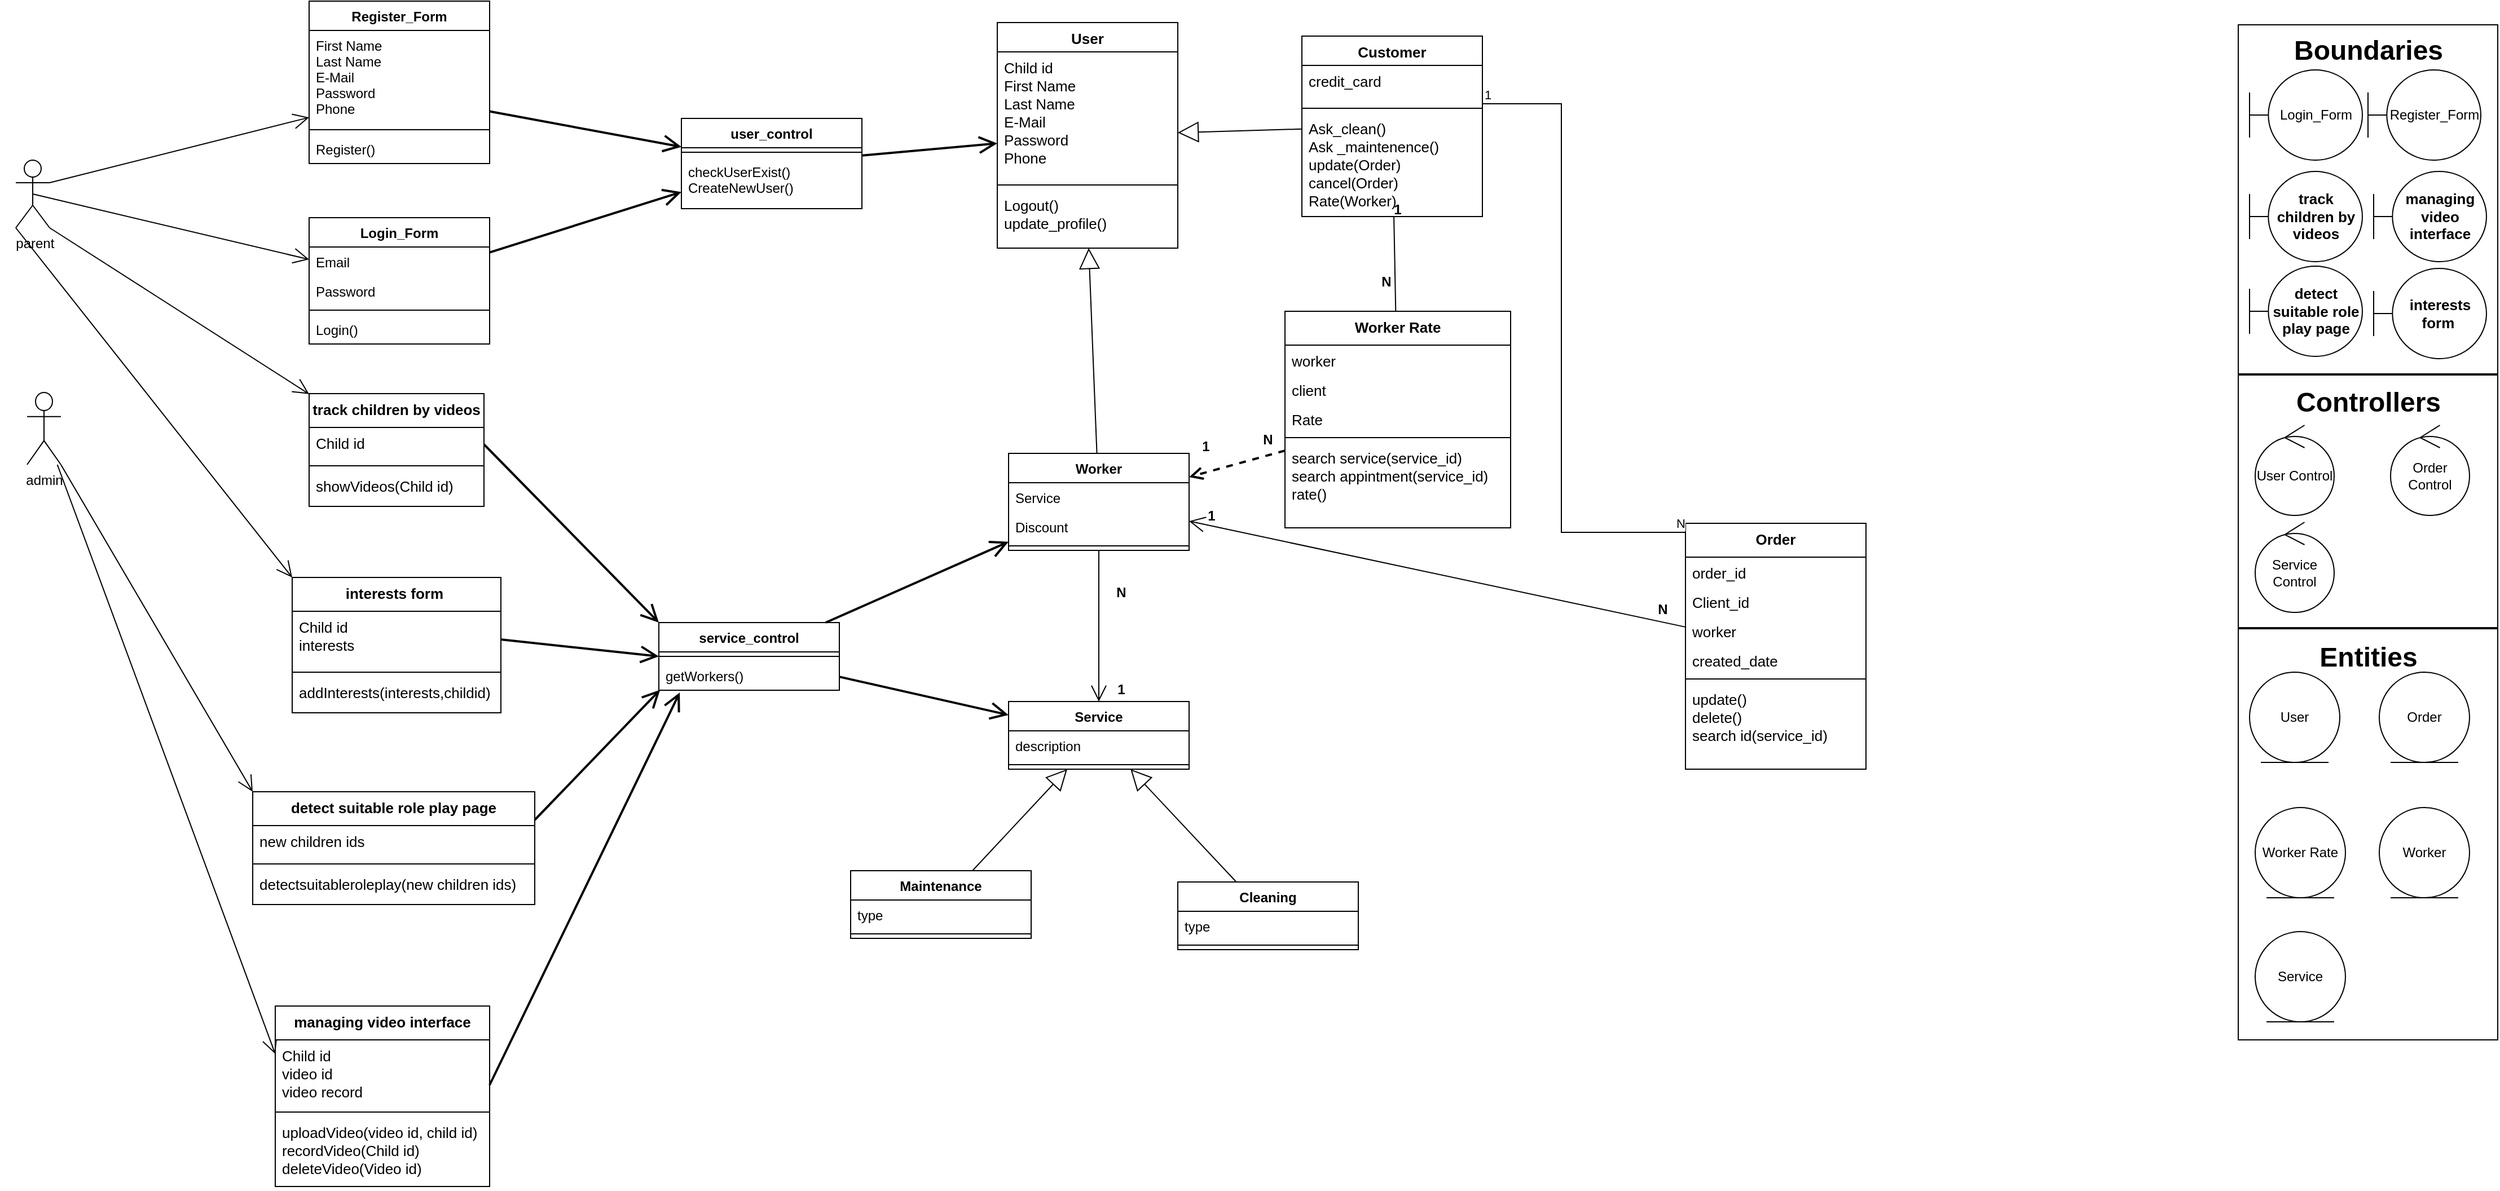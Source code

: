 <mxfile version="20.6.0" type="github">
  <diagram id="Ij6W_CammkOJA9h7gSLc" name="Page-1">
    <mxGraphModel dx="1801" dy="907" grid="1" gridSize="10" guides="1" tooltips="1" connect="1" arrows="1" fold="1" page="1" pageScale="1" pageWidth="850" pageHeight="1100" math="0" shadow="0">
      <root>
        <mxCell id="0" />
        <mxCell id="1" parent="0" />
        <mxCell id="gtLGa3Cn-iwn5YdXxjHF-2" value="User" style="swimlane;fontStyle=1;align=center;verticalAlign=top;childLayout=stackLayout;horizontal=1;startSize=26;horizontalStack=0;resizeParent=1;resizeParentMax=0;resizeLast=0;collapsible=1;marginBottom=0;fontSize=13;" vertex="1" parent="1">
          <mxGeometry x="40" y="38" width="160" height="200" as="geometry">
            <mxRectangle x="90" y="60" width="60" height="26" as="alternateBounds" />
          </mxGeometry>
        </mxCell>
        <mxCell id="gtLGa3Cn-iwn5YdXxjHF-3" value="Child id&#xa;First Name&#xa;Last Name&#xa;E-Mail&#xa;Password&#xa;Phone" style="text;strokeColor=none;fillColor=none;align=left;verticalAlign=top;spacingLeft=4;spacingRight=4;overflow=hidden;rotatable=0;points=[[0,0.5],[1,0.5]];portConstraint=eastwest;fontSize=13;" vertex="1" parent="gtLGa3Cn-iwn5YdXxjHF-2">
          <mxGeometry y="26" width="160" height="114" as="geometry" />
        </mxCell>
        <mxCell id="gtLGa3Cn-iwn5YdXxjHF-4" value="" style="line;strokeWidth=1;fillColor=none;align=left;verticalAlign=middle;spacingTop=-1;spacingLeft=3;spacingRight=3;rotatable=0;labelPosition=right;points=[];portConstraint=eastwest;fontSize=13;" vertex="1" parent="gtLGa3Cn-iwn5YdXxjHF-2">
          <mxGeometry y="140" width="160" height="8" as="geometry" />
        </mxCell>
        <mxCell id="gtLGa3Cn-iwn5YdXxjHF-5" value="Logout()&#xa;update_profile()" style="text;strokeColor=none;fillColor=none;align=left;verticalAlign=top;spacingLeft=4;spacingRight=4;overflow=hidden;rotatable=0;points=[[0,0.5],[1,0.5]];portConstraint=eastwest;fontSize=13;" vertex="1" parent="gtLGa3Cn-iwn5YdXxjHF-2">
          <mxGeometry y="148" width="160" height="52" as="geometry" />
        </mxCell>
        <mxCell id="gtLGa3Cn-iwn5YdXxjHF-6" value="Customer" style="swimlane;fontStyle=1;align=center;verticalAlign=top;childLayout=stackLayout;horizontal=1;startSize=26;horizontalStack=0;resizeParent=1;resizeParentMax=0;resizeLast=0;collapsible=1;marginBottom=0;fontSize=13;" vertex="1" parent="1">
          <mxGeometry x="310" y="50" width="160" height="160" as="geometry">
            <mxRectangle x="330" y="30" width="70" height="26" as="alternateBounds" />
          </mxGeometry>
        </mxCell>
        <mxCell id="gtLGa3Cn-iwn5YdXxjHF-7" value="credit_card" style="text;strokeColor=none;fillColor=none;align=left;verticalAlign=top;spacingLeft=4;spacingRight=4;overflow=hidden;rotatable=0;points=[[0,0.5],[1,0.5]];portConstraint=eastwest;fontSize=13;" vertex="1" parent="gtLGa3Cn-iwn5YdXxjHF-6">
          <mxGeometry y="26" width="160" height="34" as="geometry" />
        </mxCell>
        <mxCell id="gtLGa3Cn-iwn5YdXxjHF-8" value="" style="line;strokeWidth=1;fillColor=none;align=left;verticalAlign=middle;spacingTop=-1;spacingLeft=3;spacingRight=3;rotatable=0;labelPosition=right;points=[];portConstraint=eastwest;fontSize=13;" vertex="1" parent="gtLGa3Cn-iwn5YdXxjHF-6">
          <mxGeometry y="60" width="160" height="8" as="geometry" />
        </mxCell>
        <mxCell id="gtLGa3Cn-iwn5YdXxjHF-9" value="Ask_clean()&#xa;Ask _maintenence()&#xa;update(Order)&#xa;cancel(Order)&#xa;Rate(Worker)" style="text;strokeColor=none;fillColor=none;align=left;verticalAlign=top;spacingLeft=4;spacingRight=4;overflow=hidden;rotatable=0;points=[[0,0.5],[1,0.5]];portConstraint=eastwest;fontSize=13;" vertex="1" parent="gtLGa3Cn-iwn5YdXxjHF-6">
          <mxGeometry y="68" width="160" height="92" as="geometry" />
        </mxCell>
        <mxCell id="gtLGa3Cn-iwn5YdXxjHF-10" value="" style="endArrow=block;endSize=16;endFill=0;html=1;rounded=0;fontSize=13;strokeWidth=1;" edge="1" parent="1" source="gtLGa3Cn-iwn5YdXxjHF-6" target="gtLGa3Cn-iwn5YdXxjHF-2">
          <mxGeometry width="160" relative="1" as="geometry">
            <mxPoint x="260" y="180" as="sourcePoint" />
            <mxPoint x="300" y="130" as="targetPoint" />
          </mxGeometry>
        </mxCell>
        <mxCell id="gtLGa3Cn-iwn5YdXxjHF-11" value="" style="endArrow=block;endSize=16;endFill=0;html=1;rounded=0;fontSize=13;strokeWidth=1;" edge="1" parent="1" source="gtLGa3Cn-iwn5YdXxjHF-44" target="gtLGa3Cn-iwn5YdXxjHF-5">
          <mxGeometry width="160" relative="1" as="geometry">
            <mxPoint x="130" y="410" as="sourcePoint" />
            <mxPoint x="510" y="310" as="targetPoint" />
          </mxGeometry>
        </mxCell>
        <mxCell id="gtLGa3Cn-iwn5YdXxjHF-12" value="Worker Rate" style="swimlane;fontStyle=1;align=center;verticalAlign=top;childLayout=stackLayout;horizontal=1;startSize=30;horizontalStack=0;resizeParent=1;resizeParentMax=0;resizeLast=0;collapsible=1;marginBottom=0;fontSize=13;" vertex="1" parent="1">
          <mxGeometry x="295" y="294" width="200" height="192" as="geometry">
            <mxRectangle x="295" y="294" width="110" height="30" as="alternateBounds" />
          </mxGeometry>
        </mxCell>
        <mxCell id="gtLGa3Cn-iwn5YdXxjHF-13" value="worker" style="text;strokeColor=none;fillColor=none;align=left;verticalAlign=top;spacingLeft=4;spacingRight=4;overflow=hidden;rotatable=0;points=[[0,0.5],[1,0.5]];portConstraint=eastwest;fontSize=13;" vertex="1" parent="gtLGa3Cn-iwn5YdXxjHF-12">
          <mxGeometry y="30" width="200" height="26" as="geometry" />
        </mxCell>
        <mxCell id="gtLGa3Cn-iwn5YdXxjHF-14" value="client" style="text;strokeColor=none;fillColor=none;align=left;verticalAlign=top;spacingLeft=4;spacingRight=4;overflow=hidden;rotatable=0;points=[[0,0.5],[1,0.5]];portConstraint=eastwest;fontSize=13;" vertex="1" parent="gtLGa3Cn-iwn5YdXxjHF-12">
          <mxGeometry y="56" width="200" height="26" as="geometry" />
        </mxCell>
        <mxCell id="gtLGa3Cn-iwn5YdXxjHF-15" value="Rate" style="text;strokeColor=none;fillColor=none;align=left;verticalAlign=top;spacingLeft=4;spacingRight=4;overflow=hidden;rotatable=0;points=[[0,0.5],[1,0.5]];portConstraint=eastwest;fontSize=13;" vertex="1" parent="gtLGa3Cn-iwn5YdXxjHF-12">
          <mxGeometry y="82" width="200" height="26" as="geometry" />
        </mxCell>
        <mxCell id="gtLGa3Cn-iwn5YdXxjHF-16" value="" style="line;strokeWidth=1;fillColor=none;align=left;verticalAlign=middle;spacingTop=-1;spacingLeft=3;spacingRight=3;rotatable=0;labelPosition=right;points=[];portConstraint=eastwest;fontSize=13;" vertex="1" parent="gtLGa3Cn-iwn5YdXxjHF-12">
          <mxGeometry y="108" width="200" height="8" as="geometry" />
        </mxCell>
        <mxCell id="gtLGa3Cn-iwn5YdXxjHF-17" value="search service(service_id)&#xa;search appintment(service_id)&#xa;rate()" style="text;strokeColor=none;fillColor=none;align=left;verticalAlign=top;spacingLeft=4;spacingRight=4;overflow=hidden;rotatable=0;points=[[0,0.5],[1,0.5]];portConstraint=eastwest;fontSize=13;" vertex="1" parent="gtLGa3Cn-iwn5YdXxjHF-12">
          <mxGeometry y="116" width="200" height="76" as="geometry" />
        </mxCell>
        <mxCell id="gtLGa3Cn-iwn5YdXxjHF-18" value="track children by videos" style="swimlane;fontStyle=1;align=center;verticalAlign=top;childLayout=stackLayout;horizontal=1;startSize=30;horizontalStack=0;resizeParent=1;resizeParentMax=0;resizeLast=0;collapsible=1;marginBottom=0;fontSize=13;" vertex="1" parent="1">
          <mxGeometry x="-570" y="367" width="155" height="100" as="geometry">
            <mxRectangle x="1040" y="264" width="160" height="30" as="alternateBounds" />
          </mxGeometry>
        </mxCell>
        <mxCell id="gtLGa3Cn-iwn5YdXxjHF-19" value="Child id " style="text;strokeColor=none;fillColor=none;align=left;verticalAlign=top;spacingLeft=4;spacingRight=4;overflow=hidden;rotatable=0;points=[[0,0.5],[1,0.5]];portConstraint=eastwest;fontSize=13;" vertex="1" parent="gtLGa3Cn-iwn5YdXxjHF-18">
          <mxGeometry y="30" width="155" height="30" as="geometry" />
        </mxCell>
        <mxCell id="gtLGa3Cn-iwn5YdXxjHF-20" value="" style="line;strokeWidth=1;fillColor=none;align=left;verticalAlign=middle;spacingTop=-1;spacingLeft=3;spacingRight=3;rotatable=0;labelPosition=right;points=[];portConstraint=eastwest;fontSize=13;" vertex="1" parent="gtLGa3Cn-iwn5YdXxjHF-18">
          <mxGeometry y="60" width="155" height="8" as="geometry" />
        </mxCell>
        <mxCell id="gtLGa3Cn-iwn5YdXxjHF-21" value="showVideos(Child id)&#xa;&#xa;" style="text;strokeColor=none;fillColor=none;align=left;verticalAlign=top;spacingLeft=4;spacingRight=4;overflow=hidden;rotatable=0;points=[[0,0.5],[1,0.5]];portConstraint=eastwest;fontSize=13;" vertex="1" parent="gtLGa3Cn-iwn5YdXxjHF-18">
          <mxGeometry y="68" width="155" height="32" as="geometry" />
        </mxCell>
        <mxCell id="gtLGa3Cn-iwn5YdXxjHF-24" value="" style="endArrow=none;html=1;rounded=0;fontSize=13;endSize=6;strokeWidth=1;" edge="1" parent="1" source="gtLGa3Cn-iwn5YdXxjHF-6" target="gtLGa3Cn-iwn5YdXxjHF-12">
          <mxGeometry width="50" height="50" relative="1" as="geometry">
            <mxPoint x="510" y="194" as="sourcePoint" />
            <mxPoint x="610" y="176" as="targetPoint" />
          </mxGeometry>
        </mxCell>
        <mxCell id="gtLGa3Cn-iwn5YdXxjHF-25" value="Order" style="swimlane;fontStyle=1;align=center;verticalAlign=top;childLayout=stackLayout;horizontal=1;startSize=30;horizontalStack=0;resizeParent=1;resizeParentMax=0;resizeLast=0;collapsible=1;marginBottom=0;fontSize=13;" vertex="1" parent="1">
          <mxGeometry x="650" y="482" width="160" height="218" as="geometry">
            <mxRectangle x="650" y="482" width="70" height="30" as="alternateBounds" />
          </mxGeometry>
        </mxCell>
        <mxCell id="gtLGa3Cn-iwn5YdXxjHF-26" value="order_id" style="text;strokeColor=none;fillColor=none;align=left;verticalAlign=top;spacingLeft=4;spacingRight=4;overflow=hidden;rotatable=0;points=[[0,0.5],[1,0.5]];portConstraint=eastwest;fontSize=13;" vertex="1" parent="gtLGa3Cn-iwn5YdXxjHF-25">
          <mxGeometry y="30" width="160" height="26" as="geometry" />
        </mxCell>
        <mxCell id="gtLGa3Cn-iwn5YdXxjHF-27" value="Client_id" style="text;strokeColor=none;fillColor=none;align=left;verticalAlign=top;spacingLeft=4;spacingRight=4;overflow=hidden;rotatable=0;points=[[0,0.5],[1,0.5]];portConstraint=eastwest;fontSize=13;" vertex="1" parent="gtLGa3Cn-iwn5YdXxjHF-25">
          <mxGeometry y="56" width="160" height="26" as="geometry" />
        </mxCell>
        <mxCell id="gtLGa3Cn-iwn5YdXxjHF-28" value="worker" style="text;strokeColor=none;fillColor=none;align=left;verticalAlign=top;spacingLeft=4;spacingRight=4;overflow=hidden;rotatable=0;points=[[0,0.5],[1,0.5]];portConstraint=eastwest;fontSize=13;" vertex="1" parent="gtLGa3Cn-iwn5YdXxjHF-25">
          <mxGeometry y="82" width="160" height="26" as="geometry" />
        </mxCell>
        <mxCell id="gtLGa3Cn-iwn5YdXxjHF-29" value="created_date" style="text;strokeColor=none;fillColor=none;align=left;verticalAlign=top;spacingLeft=4;spacingRight=4;overflow=hidden;rotatable=0;points=[[0,0.5],[1,0.5]];portConstraint=eastwest;fontSize=13;" vertex="1" parent="gtLGa3Cn-iwn5YdXxjHF-25">
          <mxGeometry y="108" width="160" height="26" as="geometry" />
        </mxCell>
        <mxCell id="gtLGa3Cn-iwn5YdXxjHF-30" value="" style="line;strokeWidth=1;fillColor=none;align=left;verticalAlign=middle;spacingTop=-1;spacingLeft=3;spacingRight=3;rotatable=0;labelPosition=right;points=[];portConstraint=eastwest;fontSize=13;" vertex="1" parent="gtLGa3Cn-iwn5YdXxjHF-25">
          <mxGeometry y="134" width="160" height="8" as="geometry" />
        </mxCell>
        <mxCell id="gtLGa3Cn-iwn5YdXxjHF-31" value="update()&#xa;delete()&#xa;search id(service_id)&#xa;" style="text;strokeColor=none;fillColor=none;align=left;verticalAlign=top;spacingLeft=4;spacingRight=4;overflow=hidden;rotatable=0;points=[[0,0.5],[1,0.5]];portConstraint=eastwest;fontSize=13;" vertex="1" parent="gtLGa3Cn-iwn5YdXxjHF-25">
          <mxGeometry y="142" width="160" height="76" as="geometry" />
        </mxCell>
        <mxCell id="gtLGa3Cn-iwn5YdXxjHF-32" value="" style="endArrow=open;endFill=1;endSize=12;html=1;rounded=0;" edge="1" parent="1" source="gtLGa3Cn-iwn5YdXxjHF-25" target="gtLGa3Cn-iwn5YdXxjHF-44">
          <mxGeometry width="160" relative="1" as="geometry">
            <mxPoint x="370" y="480" as="sourcePoint" />
            <mxPoint x="260" y="400" as="targetPoint" />
          </mxGeometry>
        </mxCell>
        <mxCell id="gtLGa3Cn-iwn5YdXxjHF-33" value="Service" style="swimlane;fontStyle=1;align=center;verticalAlign=top;childLayout=stackLayout;horizontal=1;startSize=26;horizontalStack=0;resizeParent=1;resizeParentMax=0;resizeLast=0;collapsible=1;marginBottom=0;" vertex="1" parent="1">
          <mxGeometry x="50" y="640" width="160" height="60" as="geometry">
            <mxRectangle x="50" y="640" width="80" height="26" as="alternateBounds" />
          </mxGeometry>
        </mxCell>
        <mxCell id="gtLGa3Cn-iwn5YdXxjHF-34" value="description" style="text;strokeColor=none;fillColor=none;align=left;verticalAlign=top;spacingLeft=4;spacingRight=4;overflow=hidden;rotatable=0;points=[[0,0.5],[1,0.5]];portConstraint=eastwest;" vertex="1" parent="gtLGa3Cn-iwn5YdXxjHF-33">
          <mxGeometry y="26" width="160" height="26" as="geometry" />
        </mxCell>
        <mxCell id="gtLGa3Cn-iwn5YdXxjHF-35" value="" style="line;strokeWidth=1;fillColor=none;align=left;verticalAlign=middle;spacingTop=-1;spacingLeft=3;spacingRight=3;rotatable=0;labelPosition=right;points=[];portConstraint=eastwest;" vertex="1" parent="gtLGa3Cn-iwn5YdXxjHF-33">
          <mxGeometry y="52" width="160" height="8" as="geometry" />
        </mxCell>
        <mxCell id="gtLGa3Cn-iwn5YdXxjHF-36" value="Maintenance" style="swimlane;fontStyle=1;align=center;verticalAlign=top;childLayout=stackLayout;horizontal=1;startSize=26;horizontalStack=0;resizeParent=1;resizeParentMax=0;resizeLast=0;collapsible=1;marginBottom=0;" vertex="1" parent="1">
          <mxGeometry x="-90" y="790" width="160" height="60" as="geometry" />
        </mxCell>
        <mxCell id="gtLGa3Cn-iwn5YdXxjHF-37" value="type" style="text;strokeColor=none;fillColor=none;align=left;verticalAlign=top;spacingLeft=4;spacingRight=4;overflow=hidden;rotatable=0;points=[[0,0.5],[1,0.5]];portConstraint=eastwest;" vertex="1" parent="gtLGa3Cn-iwn5YdXxjHF-36">
          <mxGeometry y="26" width="160" height="26" as="geometry" />
        </mxCell>
        <mxCell id="gtLGa3Cn-iwn5YdXxjHF-38" value="" style="line;strokeWidth=1;fillColor=none;align=left;verticalAlign=middle;spacingTop=-1;spacingLeft=3;spacingRight=3;rotatable=0;labelPosition=right;points=[];portConstraint=eastwest;" vertex="1" parent="gtLGa3Cn-iwn5YdXxjHF-36">
          <mxGeometry y="52" width="160" height="8" as="geometry" />
        </mxCell>
        <mxCell id="gtLGa3Cn-iwn5YdXxjHF-39" value="Cleaning" style="swimlane;fontStyle=1;align=center;verticalAlign=top;childLayout=stackLayout;horizontal=1;startSize=26;horizontalStack=0;resizeParent=1;resizeParentMax=0;resizeLast=0;collapsible=1;marginBottom=0;" vertex="1" parent="1">
          <mxGeometry x="200" y="800" width="160" height="60" as="geometry" />
        </mxCell>
        <mxCell id="gtLGa3Cn-iwn5YdXxjHF-40" value="type" style="text;strokeColor=none;fillColor=none;align=left;verticalAlign=top;spacingLeft=4;spacingRight=4;overflow=hidden;rotatable=0;points=[[0,0.5],[1,0.5]];portConstraint=eastwest;" vertex="1" parent="gtLGa3Cn-iwn5YdXxjHF-39">
          <mxGeometry y="26" width="160" height="26" as="geometry" />
        </mxCell>
        <mxCell id="gtLGa3Cn-iwn5YdXxjHF-41" value="" style="line;strokeWidth=1;fillColor=none;align=left;verticalAlign=middle;spacingTop=-1;spacingLeft=3;spacingRight=3;rotatable=0;labelPosition=right;points=[];portConstraint=eastwest;" vertex="1" parent="gtLGa3Cn-iwn5YdXxjHF-39">
          <mxGeometry y="52" width="160" height="8" as="geometry" />
        </mxCell>
        <mxCell id="gtLGa3Cn-iwn5YdXxjHF-42" value="" style="endArrow=block;endSize=16;endFill=0;html=1;rounded=0;fontSize=13;strokeWidth=1;" edge="1" parent="1" source="gtLGa3Cn-iwn5YdXxjHF-36" target="gtLGa3Cn-iwn5YdXxjHF-33">
          <mxGeometry width="160" relative="1" as="geometry">
            <mxPoint x="318.48" y="748.964" as="sourcePoint" />
            <mxPoint x="261.96" y="712.99" as="targetPoint" />
          </mxGeometry>
        </mxCell>
        <mxCell id="gtLGa3Cn-iwn5YdXxjHF-43" value="" style="endArrow=block;endSize=16;endFill=0;html=1;rounded=0;fontSize=13;strokeWidth=1;" edge="1" parent="1" source="gtLGa3Cn-iwn5YdXxjHF-39" target="gtLGa3Cn-iwn5YdXxjHF-33">
          <mxGeometry width="160" relative="1" as="geometry">
            <mxPoint x="195.08" y="782.968" as="sourcePoint" />
            <mxPoint x="265.96" y="712.002" as="targetPoint" />
          </mxGeometry>
        </mxCell>
        <mxCell id="gtLGa3Cn-iwn5YdXxjHF-44" value="Worker" style="swimlane;fontStyle=1;align=center;verticalAlign=top;childLayout=stackLayout;horizontal=1;startSize=26;horizontalStack=0;resizeParent=1;resizeParentMax=0;resizeLast=0;collapsible=1;marginBottom=0;" vertex="1" parent="1">
          <mxGeometry x="50" y="420" width="160" height="86" as="geometry">
            <mxRectangle x="50" y="420" width="70" height="26" as="alternateBounds" />
          </mxGeometry>
        </mxCell>
        <mxCell id="gtLGa3Cn-iwn5YdXxjHF-45" value="Service" style="text;strokeColor=none;fillColor=none;align=left;verticalAlign=top;spacingLeft=4;spacingRight=4;overflow=hidden;rotatable=0;points=[[0,0.5],[1,0.5]];portConstraint=eastwest;" vertex="1" parent="gtLGa3Cn-iwn5YdXxjHF-44">
          <mxGeometry y="26" width="160" height="26" as="geometry" />
        </mxCell>
        <mxCell id="gtLGa3Cn-iwn5YdXxjHF-46" value="Discount" style="text;strokeColor=none;fillColor=none;align=left;verticalAlign=top;spacingLeft=4;spacingRight=4;overflow=hidden;rotatable=0;points=[[0,0.5],[1,0.5]];portConstraint=eastwest;" vertex="1" parent="gtLGa3Cn-iwn5YdXxjHF-44">
          <mxGeometry y="52" width="160" height="26" as="geometry" />
        </mxCell>
        <mxCell id="gtLGa3Cn-iwn5YdXxjHF-47" value="" style="line;strokeWidth=1;fillColor=none;align=left;verticalAlign=middle;spacingTop=-1;spacingLeft=3;spacingRight=3;rotatable=0;labelPosition=right;points=[];portConstraint=eastwest;" vertex="1" parent="gtLGa3Cn-iwn5YdXxjHF-44">
          <mxGeometry y="78" width="160" height="8" as="geometry" />
        </mxCell>
        <mxCell id="gtLGa3Cn-iwn5YdXxjHF-48" value="" style="endArrow=open;endFill=1;endSize=12;html=1;rounded=0;" edge="1" parent="1" source="gtLGa3Cn-iwn5YdXxjHF-44" target="gtLGa3Cn-iwn5YdXxjHF-33">
          <mxGeometry width="160" relative="1" as="geometry">
            <mxPoint x="60" y="560" as="sourcePoint" />
            <mxPoint x="220" y="560" as="targetPoint" />
          </mxGeometry>
        </mxCell>
        <mxCell id="gtLGa3Cn-iwn5YdXxjHF-49" value="Login_Form" style="swimlane;fontStyle=1;align=center;verticalAlign=top;childLayout=stackLayout;horizontal=1;startSize=26;horizontalStack=0;resizeParent=1;resizeParentMax=0;resizeLast=0;collapsible=1;marginBottom=0;" vertex="1" parent="1">
          <mxGeometry x="-570" y="211" width="160" height="112" as="geometry">
            <mxRectangle x="-520" y="40" width="100" height="26" as="alternateBounds" />
          </mxGeometry>
        </mxCell>
        <mxCell id="gtLGa3Cn-iwn5YdXxjHF-50" value="Email" style="text;strokeColor=none;fillColor=none;align=left;verticalAlign=top;spacingLeft=4;spacingRight=4;overflow=hidden;rotatable=0;points=[[0,0.5],[1,0.5]];portConstraint=eastwest;" vertex="1" parent="gtLGa3Cn-iwn5YdXxjHF-49">
          <mxGeometry y="26" width="160" height="26" as="geometry" />
        </mxCell>
        <mxCell id="gtLGa3Cn-iwn5YdXxjHF-51" value="Password" style="text;strokeColor=none;fillColor=none;align=left;verticalAlign=top;spacingLeft=4;spacingRight=4;overflow=hidden;rotatable=0;points=[[0,0.5],[1,0.5]];portConstraint=eastwest;" vertex="1" parent="gtLGa3Cn-iwn5YdXxjHF-49">
          <mxGeometry y="52" width="160" height="26" as="geometry" />
        </mxCell>
        <mxCell id="gtLGa3Cn-iwn5YdXxjHF-52" value="" style="line;strokeWidth=1;fillColor=none;align=left;verticalAlign=middle;spacingTop=-1;spacingLeft=3;spacingRight=3;rotatable=0;labelPosition=right;points=[];portConstraint=eastwest;" vertex="1" parent="gtLGa3Cn-iwn5YdXxjHF-49">
          <mxGeometry y="78" width="160" height="8" as="geometry" />
        </mxCell>
        <mxCell id="gtLGa3Cn-iwn5YdXxjHF-53" value="Login()" style="text;strokeColor=none;fillColor=none;align=left;verticalAlign=top;spacingLeft=4;spacingRight=4;overflow=hidden;rotatable=0;points=[[0,0.5],[1,0.5]];portConstraint=eastwest;" vertex="1" parent="gtLGa3Cn-iwn5YdXxjHF-49">
          <mxGeometry y="86" width="160" height="26" as="geometry" />
        </mxCell>
        <mxCell id="gtLGa3Cn-iwn5YdXxjHF-54" value="" style="rounded=0;whiteSpace=wrap;html=1;" vertex="1" parent="1">
          <mxGeometry x="1140" y="40" width="230" height="900" as="geometry" />
        </mxCell>
        <mxCell id="gtLGa3Cn-iwn5YdXxjHF-55" value="User" style="ellipse;shape=umlEntity;whiteSpace=wrap;html=1;" vertex="1" parent="1">
          <mxGeometry x="1150" y="614" width="80" height="80" as="geometry" />
        </mxCell>
        <mxCell id="gtLGa3Cn-iwn5YdXxjHF-56" value="Login_Form" style="shape=umlBoundary;whiteSpace=wrap;html=1;" vertex="1" parent="1">
          <mxGeometry x="1150" y="80" width="100" height="80" as="geometry" />
        </mxCell>
        <mxCell id="gtLGa3Cn-iwn5YdXxjHF-57" value="1" style="text;align=center;fontStyle=1;verticalAlign=middle;spacingLeft=3;spacingRight=3;strokeColor=none;rotatable=0;points=[[0,0.5],[1,0.5]];portConstraint=eastwest;" vertex="1" parent="1">
          <mxGeometry x="210" y="400" width="30" height="26" as="geometry" />
        </mxCell>
        <mxCell id="gtLGa3Cn-iwn5YdXxjHF-58" value="N" style="text;align=center;fontStyle=1;verticalAlign=middle;spacingLeft=3;spacingRight=3;strokeColor=none;rotatable=0;points=[[0,0.5],[1,0.5]];portConstraint=eastwest;" vertex="1" parent="1">
          <mxGeometry x="265" y="394" width="30" height="26" as="geometry" />
        </mxCell>
        <mxCell id="gtLGa3Cn-iwn5YdXxjHF-59" value="" style="endArrow=open;startArrow=none;endFill=0;startFill=0;endSize=8;html=1;verticalAlign=bottom;dashed=1;labelBackgroundColor=none;strokeWidth=2;" edge="1" parent="1" source="gtLGa3Cn-iwn5YdXxjHF-12" target="gtLGa3Cn-iwn5YdXxjHF-44">
          <mxGeometry width="160" relative="1" as="geometry">
            <mxPoint x="500" y="410" as="sourcePoint" />
            <mxPoint x="660" y="410" as="targetPoint" />
          </mxGeometry>
        </mxCell>
        <mxCell id="gtLGa3Cn-iwn5YdXxjHF-60" value="1" style="text;align=center;fontStyle=1;verticalAlign=middle;spacingLeft=3;spacingRight=3;strokeColor=none;rotatable=0;points=[[0,0.5],[1,0.5]];portConstraint=eastwest;" vertex="1" parent="1">
          <mxGeometry x="380" y="190" width="30" height="26" as="geometry" />
        </mxCell>
        <mxCell id="gtLGa3Cn-iwn5YdXxjHF-61" value="N" style="text;align=center;fontStyle=1;verticalAlign=middle;spacingLeft=3;spacingRight=3;strokeColor=none;rotatable=0;points=[[0,0.5],[1,0.5]];portConstraint=eastwest;" vertex="1" parent="1">
          <mxGeometry x="370" y="254" width="30" height="26" as="geometry" />
        </mxCell>
        <mxCell id="gtLGa3Cn-iwn5YdXxjHF-65" value="" style="endArrow=open;endFill=1;endSize=12;html=1;strokeWidth=2;startArrow=none;" edge="1" parent="1" source="gtLGa3Cn-iwn5YdXxjHF-49" target="gtLGa3Cn-iwn5YdXxjHF-67">
          <mxGeometry width="160" relative="1" as="geometry">
            <mxPoint x="210" y="420" as="sourcePoint" />
            <mxPoint x="-190" y="100" as="targetPoint" />
          </mxGeometry>
        </mxCell>
        <mxCell id="gtLGa3Cn-iwn5YdXxjHF-66" value="" style="endArrow=open;endFill=1;endSize=12;html=1;strokeWidth=2;" edge="1" parent="1" target="gtLGa3Cn-iwn5YdXxjHF-67">
          <mxGeometry width="160" relative="1" as="geometry">
            <mxPoint x="-410" y="116.788" as="sourcePoint" />
            <mxPoint x="100" y="224.443" as="targetPoint" />
          </mxGeometry>
        </mxCell>
        <mxCell id="gtLGa3Cn-iwn5YdXxjHF-67" value="user_control" style="swimlane;fontStyle=1;align=center;verticalAlign=top;childLayout=stackLayout;horizontal=1;startSize=26;horizontalStack=0;resizeParent=1;resizeParentMax=0;resizeLast=0;collapsible=1;marginBottom=0;" vertex="1" parent="1">
          <mxGeometry x="-240" y="123" width="160" height="80" as="geometry" />
        </mxCell>
        <mxCell id="gtLGa3Cn-iwn5YdXxjHF-68" value="" style="line;strokeWidth=1;fillColor=none;align=left;verticalAlign=middle;spacingTop=-1;spacingLeft=3;spacingRight=3;rotatable=0;labelPosition=right;points=[];portConstraint=eastwest;" vertex="1" parent="gtLGa3Cn-iwn5YdXxjHF-67">
          <mxGeometry y="26" width="160" height="8" as="geometry" />
        </mxCell>
        <mxCell id="gtLGa3Cn-iwn5YdXxjHF-69" value="checkUserExist()&#xa;CreateNewUser()" style="text;strokeColor=none;fillColor=none;align=left;verticalAlign=top;spacingLeft=4;spacingRight=4;overflow=hidden;rotatable=0;points=[[0,0.5],[1,0.5]];portConstraint=eastwest;" vertex="1" parent="gtLGa3Cn-iwn5YdXxjHF-67">
          <mxGeometry y="34" width="160" height="46" as="geometry" />
        </mxCell>
        <mxCell id="gtLGa3Cn-iwn5YdXxjHF-70" value="" style="endArrow=open;endFill=1;endSize=12;html=1;strokeWidth=2;" edge="1" parent="1" source="gtLGa3Cn-iwn5YdXxjHF-67" target="gtLGa3Cn-iwn5YdXxjHF-2">
          <mxGeometry width="160" relative="1" as="geometry">
            <mxPoint x="-200" y="286.161" as="sourcePoint" />
            <mxPoint x="-50" y="215.999" as="targetPoint" />
          </mxGeometry>
        </mxCell>
        <mxCell id="gtLGa3Cn-iwn5YdXxjHF-71" value="Register_Form" style="shape=umlBoundary;whiteSpace=wrap;html=1;" vertex="1" parent="1">
          <mxGeometry x="1255" y="80" width="100" height="80" as="geometry" />
        </mxCell>
        <mxCell id="gtLGa3Cn-iwn5YdXxjHF-72" value="&lt;span style=&quot;font-size: 13px; font-weight: 700;&quot;&gt;detect suitable role play page&lt;/span&gt;" style="shape=umlBoundary;whiteSpace=wrap;html=1;" vertex="1" parent="1">
          <mxGeometry x="1150" y="254" width="100" height="80" as="geometry" />
        </mxCell>
        <mxCell id="gtLGa3Cn-iwn5YdXxjHF-73" value="&lt;span style=&quot;font-size: 13px; font-weight: 700;&quot;&gt;managing video interface&lt;/span&gt;" style="shape=umlBoundary;whiteSpace=wrap;html=1;" vertex="1" parent="1">
          <mxGeometry x="1260" y="170" width="100" height="80" as="geometry" />
        </mxCell>
        <mxCell id="gtLGa3Cn-iwn5YdXxjHF-74" value="&lt;span style=&quot;font-size: 13px; font-weight: 700;&quot;&gt;track children by videos&lt;/span&gt;" style="shape=umlBoundary;whiteSpace=wrap;html=1;" vertex="1" parent="1">
          <mxGeometry x="1150" y="170" width="100" height="80" as="geometry" />
        </mxCell>
        <mxCell id="gtLGa3Cn-iwn5YdXxjHF-75" value="User Control" style="ellipse;shape=umlControl;whiteSpace=wrap;html=1;" vertex="1" parent="1">
          <mxGeometry x="1155" y="395" width="70" height="80" as="geometry" />
        </mxCell>
        <mxCell id="gtLGa3Cn-iwn5YdXxjHF-76" value="service_control" style="swimlane;fontStyle=1;align=center;verticalAlign=top;childLayout=stackLayout;horizontal=1;startSize=26;horizontalStack=0;resizeParent=1;resizeParentMax=0;resizeLast=0;collapsible=1;marginBottom=0;" vertex="1" parent="1">
          <mxGeometry x="-260" y="570" width="160" height="60" as="geometry">
            <mxRectangle x="-260" y="570" width="120" height="26" as="alternateBounds" />
          </mxGeometry>
        </mxCell>
        <mxCell id="gtLGa3Cn-iwn5YdXxjHF-77" value="" style="line;strokeWidth=1;fillColor=none;align=left;verticalAlign=middle;spacingTop=-1;spacingLeft=3;spacingRight=3;rotatable=0;labelPosition=right;points=[];portConstraint=eastwest;" vertex="1" parent="gtLGa3Cn-iwn5YdXxjHF-76">
          <mxGeometry y="26" width="160" height="8" as="geometry" />
        </mxCell>
        <mxCell id="gtLGa3Cn-iwn5YdXxjHF-78" value="getWorkers()" style="text;strokeColor=none;fillColor=none;align=left;verticalAlign=top;spacingLeft=4;spacingRight=4;overflow=hidden;rotatable=0;points=[[0,0.5],[1,0.5]];portConstraint=eastwest;" vertex="1" parent="gtLGa3Cn-iwn5YdXxjHF-76">
          <mxGeometry y="34" width="160" height="26" as="geometry" />
        </mxCell>
        <mxCell id="gtLGa3Cn-iwn5YdXxjHF-79" value="" style="endArrow=open;endFill=1;endSize=12;html=1;strokeWidth=2;" edge="1" parent="1" source="gtLGa3Cn-iwn5YdXxjHF-76" target="gtLGa3Cn-iwn5YdXxjHF-44">
          <mxGeometry width="160" relative="1" as="geometry">
            <mxPoint x="-120" y="566.996" as="sourcePoint" />
            <mxPoint x="-2.677" y="502.05" as="targetPoint" />
          </mxGeometry>
        </mxCell>
        <mxCell id="gtLGa3Cn-iwn5YdXxjHF-80" value="" style="endArrow=open;endFill=1;endSize=12;html=1;strokeWidth=2;" edge="1" parent="1" source="gtLGa3Cn-iwn5YdXxjHF-76" target="gtLGa3Cn-iwn5YdXxjHF-33">
          <mxGeometry width="160" relative="1" as="geometry">
            <mxPoint x="-75" y="636.939" as="sourcePoint" />
            <mxPoint x="50" y="661.061" as="targetPoint" />
          </mxGeometry>
        </mxCell>
        <mxCell id="gtLGa3Cn-iwn5YdXxjHF-81" value="" style="line;strokeWidth=2;html=1;" vertex="1" parent="1">
          <mxGeometry x="1140" y="345" width="230" height="10" as="geometry" />
        </mxCell>
        <mxCell id="gtLGa3Cn-iwn5YdXxjHF-82" value="Order Control" style="ellipse;shape=umlControl;whiteSpace=wrap;html=1;" vertex="1" parent="1">
          <mxGeometry x="1275" y="395" width="70" height="80" as="geometry" />
        </mxCell>
        <mxCell id="gtLGa3Cn-iwn5YdXxjHF-83" value="Service Control" style="ellipse;shape=umlControl;whiteSpace=wrap;html=1;" vertex="1" parent="1">
          <mxGeometry x="1155" y="481" width="70" height="80" as="geometry" />
        </mxCell>
        <mxCell id="gtLGa3Cn-iwn5YdXxjHF-84" value="" style="line;strokeWidth=2;html=1;" vertex="1" parent="1">
          <mxGeometry x="1140" y="570" width="230" height="10" as="geometry" />
        </mxCell>
        <mxCell id="gtLGa3Cn-iwn5YdXxjHF-85" value="Order" style="ellipse;shape=umlEntity;whiteSpace=wrap;html=1;" vertex="1" parent="1">
          <mxGeometry x="1265" y="614" width="80" height="80" as="geometry" />
        </mxCell>
        <mxCell id="gtLGa3Cn-iwn5YdXxjHF-86" value="Worker Rate" style="ellipse;shape=umlEntity;whiteSpace=wrap;html=1;" vertex="1" parent="1">
          <mxGeometry x="1155" y="734" width="80" height="80" as="geometry" />
        </mxCell>
        <mxCell id="gtLGa3Cn-iwn5YdXxjHF-87" value="Worker" style="ellipse;shape=umlEntity;whiteSpace=wrap;html=1;" vertex="1" parent="1">
          <mxGeometry x="1265" y="734" width="80" height="80" as="geometry" />
        </mxCell>
        <mxCell id="gtLGa3Cn-iwn5YdXxjHF-88" value="Service" style="ellipse;shape=umlEntity;whiteSpace=wrap;html=1;" vertex="1" parent="1">
          <mxGeometry x="1155" y="844" width="80" height="80" as="geometry" />
        </mxCell>
        <mxCell id="gtLGa3Cn-iwn5YdXxjHF-89" value="Entities" style="text;strokeColor=none;fillColor=none;html=1;fontSize=24;fontStyle=1;verticalAlign=middle;align=center;" vertex="1" parent="1">
          <mxGeometry x="1205" y="581" width="100" height="40" as="geometry" />
        </mxCell>
        <mxCell id="gtLGa3Cn-iwn5YdXxjHF-90" value="Controllers" style="text;strokeColor=none;fillColor=none;html=1;fontSize=24;fontStyle=1;verticalAlign=middle;align=center;" vertex="1" parent="1">
          <mxGeometry x="1205" y="355" width="100" height="40" as="geometry" />
        </mxCell>
        <mxCell id="gtLGa3Cn-iwn5YdXxjHF-91" value="Boundaries" style="text;strokeColor=none;fillColor=none;html=1;fontSize=24;fontStyle=1;verticalAlign=middle;align=center;" vertex="1" parent="1">
          <mxGeometry x="1205" y="43" width="100" height="40" as="geometry" />
        </mxCell>
        <mxCell id="gtLGa3Cn-iwn5YdXxjHF-92" value="" style="endArrow=none;html=1;edgeStyle=orthogonalEdgeStyle;rounded=0;" edge="1" parent="1" source="gtLGa3Cn-iwn5YdXxjHF-6" target="gtLGa3Cn-iwn5YdXxjHF-25">
          <mxGeometry relative="1" as="geometry">
            <mxPoint x="410" y="400" as="sourcePoint" />
            <mxPoint x="570" y="480" as="targetPoint" />
            <Array as="points">
              <mxPoint x="540" y="110" />
              <mxPoint x="540" y="490" />
            </Array>
          </mxGeometry>
        </mxCell>
        <mxCell id="gtLGa3Cn-iwn5YdXxjHF-93" value="1" style="edgeLabel;resizable=0;html=1;align=left;verticalAlign=bottom;" connectable="0" vertex="1" parent="gtLGa3Cn-iwn5YdXxjHF-92">
          <mxGeometry x="-1" relative="1" as="geometry" />
        </mxCell>
        <mxCell id="gtLGa3Cn-iwn5YdXxjHF-94" value="N" style="edgeLabel;resizable=0;html=1;align=right;verticalAlign=bottom;" connectable="0" vertex="1" parent="gtLGa3Cn-iwn5YdXxjHF-92">
          <mxGeometry x="1" relative="1" as="geometry" />
        </mxCell>
        <mxCell id="gtLGa3Cn-iwn5YdXxjHF-95" value="1" style="text;align=center;fontStyle=1;verticalAlign=middle;spacingLeft=3;spacingRight=3;strokeColor=none;rotatable=0;points=[[0,0.5],[1,0.5]];portConstraint=eastwest;" vertex="1" parent="1">
          <mxGeometry x="220" y="467" width="20" height="15" as="geometry" />
        </mxCell>
        <mxCell id="gtLGa3Cn-iwn5YdXxjHF-96" value="N" style="text;align=center;fontStyle=1;verticalAlign=middle;spacingLeft=3;spacingRight=3;strokeColor=none;rotatable=0;points=[[0,0.5],[1,0.5]];portConstraint=eastwest;" vertex="1" parent="1">
          <mxGeometry x="620" y="550" width="20" height="15" as="geometry" />
        </mxCell>
        <mxCell id="gtLGa3Cn-iwn5YdXxjHF-97" value="1" style="text;align=center;fontStyle=1;verticalAlign=middle;spacingLeft=3;spacingRight=3;strokeColor=none;rotatable=0;points=[[0,0.5],[1,0.5]];portConstraint=eastwest;" vertex="1" parent="1">
          <mxGeometry x="140" y="621" width="20" height="15" as="geometry" />
        </mxCell>
        <mxCell id="gtLGa3Cn-iwn5YdXxjHF-98" value="N" style="text;align=center;fontStyle=1;verticalAlign=middle;spacingLeft=3;spacingRight=3;strokeColor=none;rotatable=0;points=[[0,0.5],[1,0.5]];portConstraint=eastwest;" vertex="1" parent="1">
          <mxGeometry x="140" y="535" width="20" height="15" as="geometry" />
        </mxCell>
        <mxCell id="gtLGa3Cn-iwn5YdXxjHF-99" value="&lt;span style=&quot;font-size: 13px; font-weight: 700;&quot;&gt;interests form&amp;nbsp;&lt;/span&gt;&lt;span style=&quot;font-size: 13px&quot;&gt;&lt;br&gt;&lt;/span&gt;" style="shape=umlBoundary;whiteSpace=wrap;html=1;" vertex="1" parent="1">
          <mxGeometry x="1260" y="256" width="100" height="80" as="geometry" />
        </mxCell>
        <mxCell id="gtLGa3Cn-iwn5YdXxjHF-100" value="&amp;nbsp;parent" style="shape=umlActor;verticalLabelPosition=bottom;verticalAlign=top;html=1;outlineConnect=0;" vertex="1" parent="1">
          <mxGeometry x="-830" y="160" width="30" height="60" as="geometry" />
        </mxCell>
        <mxCell id="gtLGa3Cn-iwn5YdXxjHF-101" value="" style="endArrow=open;endFill=1;endSize=12;html=1;fontSize=16;exitX=0.5;exitY=0.5;exitDx=0;exitDy=0;exitPerimeter=0;" edge="1" parent="1" source="gtLGa3Cn-iwn5YdXxjHF-100" target="gtLGa3Cn-iwn5YdXxjHF-49">
          <mxGeometry width="160" relative="1" as="geometry">
            <mxPoint x="-680" y="369.625" as="sourcePoint" />
            <mxPoint x="-550" y="253" as="targetPoint" />
          </mxGeometry>
        </mxCell>
        <mxCell id="gtLGa3Cn-iwn5YdXxjHF-102" value="" style="endArrow=open;endFill=1;endSize=12;html=1;fontSize=16;entryX=0;entryY=0.25;entryDx=0;entryDy=0;" edge="1" parent="1" source="gtLGa3Cn-iwn5YdXxjHF-105">
          <mxGeometry width="160" relative="1" as="geometry">
            <mxPoint x="-680" y="380" as="sourcePoint" />
            <mxPoint x="-600" y="952.5" as="targetPoint" />
          </mxGeometry>
        </mxCell>
        <mxCell id="gtLGa3Cn-iwn5YdXxjHF-103" value="" style="endArrow=open;endFill=1;endSize=12;html=1;fontSize=16;exitX=1;exitY=1;exitDx=0;exitDy=0;exitPerimeter=0;" edge="1" parent="1" source="gtLGa3Cn-iwn5YdXxjHF-100" target="gtLGa3Cn-iwn5YdXxjHF-18">
          <mxGeometry width="160" relative="1" as="geometry">
            <mxPoint x="-680" y="395.213" as="sourcePoint" />
            <mxPoint x="-555" y="528.582" as="targetPoint" />
          </mxGeometry>
        </mxCell>
        <mxCell id="gtLGa3Cn-iwn5YdXxjHF-104" value="" style="endArrow=open;endFill=1;endSize=12;html=1;fontSize=16;exitX=1;exitY=0.333;exitDx=0;exitDy=0;exitPerimeter=0;" edge="1" parent="1" source="gtLGa3Cn-iwn5YdXxjHF-100">
          <mxGeometry width="160" relative="1" as="geometry">
            <mxPoint x="-650" y="115.175" as="sourcePoint" />
            <mxPoint x="-570" y="122.129" as="targetPoint" />
          </mxGeometry>
        </mxCell>
        <mxCell id="gtLGa3Cn-iwn5YdXxjHF-105" value="admin" style="shape=umlActor;verticalLabelPosition=bottom;verticalAlign=top;html=1;outlineConnect=0;" vertex="1" parent="1">
          <mxGeometry x="-820" y="366" width="30" height="64" as="geometry" />
        </mxCell>
        <mxCell id="gtLGa3Cn-iwn5YdXxjHF-106" value="interests form " style="swimlane;fontStyle=1;align=center;verticalAlign=top;childLayout=stackLayout;horizontal=1;startSize=30;horizontalStack=0;resizeParent=1;resizeParentMax=0;resizeLast=0;collapsible=1;marginBottom=0;fontSize=13;" vertex="1" parent="1">
          <mxGeometry x="-585" y="530" width="185" height="120" as="geometry">
            <mxRectangle x="1040" y="264" width="160" height="30" as="alternateBounds" />
          </mxGeometry>
        </mxCell>
        <mxCell id="gtLGa3Cn-iwn5YdXxjHF-107" value="Child id &#xa;interests" style="text;strokeColor=none;fillColor=none;align=left;verticalAlign=top;spacingLeft=4;spacingRight=4;overflow=hidden;rotatable=0;points=[[0,0.5],[1,0.5]];portConstraint=eastwest;fontSize=13;" vertex="1" parent="gtLGa3Cn-iwn5YdXxjHF-106">
          <mxGeometry y="30" width="185" height="50" as="geometry" />
        </mxCell>
        <mxCell id="gtLGa3Cn-iwn5YdXxjHF-108" value="" style="line;strokeWidth=1;fillColor=none;align=left;verticalAlign=middle;spacingTop=-1;spacingLeft=3;spacingRight=3;rotatable=0;labelPosition=right;points=[];portConstraint=eastwest;fontSize=13;" vertex="1" parent="gtLGa3Cn-iwn5YdXxjHF-106">
          <mxGeometry y="80" width="185" height="8" as="geometry" />
        </mxCell>
        <mxCell id="gtLGa3Cn-iwn5YdXxjHF-109" value="addInterests(interests,childid)&#xa;" style="text;strokeColor=none;fillColor=none;align=left;verticalAlign=top;spacingLeft=4;spacingRight=4;overflow=hidden;rotatable=0;points=[[0,0.5],[1,0.5]];portConstraint=eastwest;fontSize=13;" vertex="1" parent="gtLGa3Cn-iwn5YdXxjHF-106">
          <mxGeometry y="88" width="185" height="32" as="geometry" />
        </mxCell>
        <mxCell id="gtLGa3Cn-iwn5YdXxjHF-110" value="detect suitable role play page" style="swimlane;fontStyle=1;align=center;verticalAlign=top;childLayout=stackLayout;horizontal=1;startSize=30;horizontalStack=0;resizeParent=1;resizeParentMax=0;resizeLast=0;collapsible=1;marginBottom=0;fontSize=13;" vertex="1" parent="1">
          <mxGeometry x="-620" y="720" width="250" height="100" as="geometry">
            <mxRectangle x="1040" y="264" width="160" height="30" as="alternateBounds" />
          </mxGeometry>
        </mxCell>
        <mxCell id="gtLGa3Cn-iwn5YdXxjHF-111" value="new children ids &#xa;" style="text;strokeColor=none;fillColor=none;align=left;verticalAlign=top;spacingLeft=4;spacingRight=4;overflow=hidden;rotatable=0;points=[[0,0.5],[1,0.5]];portConstraint=eastwest;fontSize=13;" vertex="1" parent="gtLGa3Cn-iwn5YdXxjHF-110">
          <mxGeometry y="30" width="250" height="30" as="geometry" />
        </mxCell>
        <mxCell id="gtLGa3Cn-iwn5YdXxjHF-112" value="" style="line;strokeWidth=1;fillColor=none;align=left;verticalAlign=middle;spacingTop=-1;spacingLeft=3;spacingRight=3;rotatable=0;labelPosition=right;points=[];portConstraint=eastwest;fontSize=13;" vertex="1" parent="gtLGa3Cn-iwn5YdXxjHF-110">
          <mxGeometry y="60" width="250" height="8" as="geometry" />
        </mxCell>
        <mxCell id="gtLGa3Cn-iwn5YdXxjHF-113" value="detectsuitableroleplay(new children ids)" style="text;strokeColor=none;fillColor=none;align=left;verticalAlign=top;spacingLeft=4;spacingRight=4;overflow=hidden;rotatable=0;points=[[0,0.5],[1,0.5]];portConstraint=eastwest;fontSize=13;" vertex="1" parent="gtLGa3Cn-iwn5YdXxjHF-110">
          <mxGeometry y="68" width="250" height="32" as="geometry" />
        </mxCell>
        <mxCell id="gtLGa3Cn-iwn5YdXxjHF-114" value="" style="endArrow=open;endFill=1;endSize=12;html=1;fontSize=16;exitX=0;exitY=1;exitDx=0;exitDy=0;exitPerimeter=0;entryX=0;entryY=0;entryDx=0;entryDy=0;" edge="1" parent="1" source="gtLGa3Cn-iwn5YdXxjHF-100" target="gtLGa3Cn-iwn5YdXxjHF-106">
          <mxGeometry width="160" relative="1" as="geometry">
            <mxPoint x="-780" y="693.997" as="sourcePoint" />
            <mxPoint x="-550" y="768.012" as="targetPoint" />
          </mxGeometry>
        </mxCell>
        <mxCell id="gtLGa3Cn-iwn5YdXxjHF-115" value="" style="endArrow=open;endFill=1;endSize=12;html=1;fontSize=16;exitX=1;exitY=1;exitDx=0;exitDy=0;exitPerimeter=0;entryX=0;entryY=0;entryDx=0;entryDy=0;" edge="1" parent="1" source="gtLGa3Cn-iwn5YdXxjHF-105" target="gtLGa3Cn-iwn5YdXxjHF-110">
          <mxGeometry width="160" relative="1" as="geometry">
            <mxPoint x="-800" y="519.997" as="sourcePoint" />
            <mxPoint x="-570" y="594.012" as="targetPoint" />
          </mxGeometry>
        </mxCell>
        <mxCell id="gtLGa3Cn-iwn5YdXxjHF-116" value="" style="endArrow=open;endFill=1;endSize=12;html=1;strokeWidth=2;startArrow=none;exitX=1;exitY=0.5;exitDx=0;exitDy=0;" edge="1" parent="1" source="gtLGa3Cn-iwn5YdXxjHF-107">
          <mxGeometry width="160" relative="1" as="geometry">
            <mxPoint x="-360" y="433.788" as="sourcePoint" />
            <mxPoint x="-260" y="600" as="targetPoint" />
          </mxGeometry>
        </mxCell>
        <mxCell id="gtLGa3Cn-iwn5YdXxjHF-117" value="" style="endArrow=open;endFill=1;endSize=12;html=1;strokeWidth=2;startArrow=none;exitX=1;exitY=0.5;exitDx=0;exitDy=0;entryX=0;entryY=0;entryDx=0;entryDy=0;" edge="1" parent="1" source="gtLGa3Cn-iwn5YdXxjHF-19" target="gtLGa3Cn-iwn5YdXxjHF-76">
          <mxGeometry width="160" relative="1" as="geometry">
            <mxPoint x="-380" y="534.578" as="sourcePoint" />
            <mxPoint x="-210" y="481.002" as="targetPoint" />
          </mxGeometry>
        </mxCell>
        <mxCell id="gtLGa3Cn-iwn5YdXxjHF-118" value="" style="endArrow=open;endFill=1;endSize=12;html=1;strokeWidth=2;startArrow=none;exitX=1;exitY=0.25;exitDx=0;exitDy=0;entryX=0.007;entryY=0.984;entryDx=0;entryDy=0;entryPerimeter=0;" edge="1" parent="1" source="gtLGa3Cn-iwn5YdXxjHF-110" target="gtLGa3Cn-iwn5YdXxjHF-78">
          <mxGeometry width="160" relative="1" as="geometry">
            <mxPoint x="-380" y="271.788" as="sourcePoint" />
            <mxPoint x="-210" y="218.212" as="targetPoint" />
          </mxGeometry>
        </mxCell>
        <mxCell id="gtLGa3Cn-iwn5YdXxjHF-119" value="" style="endArrow=open;endFill=1;endSize=12;html=1;strokeWidth=2;startArrow=none;exitX=1;exitY=0.5;exitDx=0;exitDy=0;entryX=0.116;entryY=1.075;entryDx=0;entryDy=0;entryPerimeter=0;" edge="1" parent="1" target="gtLGa3Cn-iwn5YdXxjHF-78">
          <mxGeometry width="160" relative="1" as="geometry">
            <mxPoint x="-410" y="980" as="sourcePoint" />
            <mxPoint x="-200" y="228.212" as="targetPoint" />
          </mxGeometry>
        </mxCell>
        <mxCell id="gtLGa3Cn-iwn5YdXxjHF-120" value="Register_Form" style="swimlane;fontStyle=1;align=center;verticalAlign=top;childLayout=stackLayout;horizontal=1;startSize=26;horizontalStack=0;resizeParent=1;resizeParentMax=0;resizeLast=0;collapsible=1;marginBottom=0;" vertex="1" parent="1">
          <mxGeometry x="-570" y="19" width="160" height="144" as="geometry">
            <mxRectangle x="-550" y="216" width="120" height="26" as="alternateBounds" />
          </mxGeometry>
        </mxCell>
        <mxCell id="gtLGa3Cn-iwn5YdXxjHF-121" value="First Name&#xa;Last Name&#xa;E-Mail&#xa;Password&#xa;Phone" style="text;strokeColor=none;fillColor=none;align=left;verticalAlign=top;spacingLeft=4;spacingRight=4;overflow=hidden;rotatable=0;points=[[0,0.5],[1,0.5]];portConstraint=eastwest;" vertex="1" parent="gtLGa3Cn-iwn5YdXxjHF-120">
          <mxGeometry y="26" width="160" height="84" as="geometry" />
        </mxCell>
        <mxCell id="gtLGa3Cn-iwn5YdXxjHF-122" value="" style="line;strokeWidth=1;fillColor=none;align=left;verticalAlign=middle;spacingTop=-1;spacingLeft=3;spacingRight=3;rotatable=0;labelPosition=right;points=[];portConstraint=eastwest;" vertex="1" parent="gtLGa3Cn-iwn5YdXxjHF-120">
          <mxGeometry y="110" width="160" height="8" as="geometry" />
        </mxCell>
        <mxCell id="gtLGa3Cn-iwn5YdXxjHF-123" value="Register()" style="text;strokeColor=none;fillColor=none;align=left;verticalAlign=top;spacingLeft=4;spacingRight=4;overflow=hidden;rotatable=0;points=[[0,0.5],[1,0.5]];portConstraint=eastwest;" vertex="1" parent="gtLGa3Cn-iwn5YdXxjHF-120">
          <mxGeometry y="118" width="160" height="26" as="geometry" />
        </mxCell>
        <mxCell id="gtLGa3Cn-iwn5YdXxjHF-124" value="managing video interface" style="swimlane;fontStyle=1;align=center;verticalAlign=top;childLayout=stackLayout;horizontal=1;startSize=30;horizontalStack=0;resizeParent=1;resizeParentMax=0;resizeLast=0;collapsible=1;marginBottom=0;fontSize=13;" vertex="1" parent="1">
          <mxGeometry x="-600" y="910" width="190" height="160" as="geometry">
            <mxRectangle x="-545" y="470" width="130" height="30" as="alternateBounds" />
          </mxGeometry>
        </mxCell>
        <mxCell id="gtLGa3Cn-iwn5YdXxjHF-125" value="Child id&#xa;video id&#xa;video record &#xa;" style="text;strokeColor=none;fillColor=none;align=left;verticalAlign=top;spacingLeft=4;spacingRight=4;overflow=hidden;rotatable=0;points=[[0,0.5],[1,0.5]];portConstraint=eastwest;fontSize=13;" vertex="1" parent="gtLGa3Cn-iwn5YdXxjHF-124">
          <mxGeometry y="30" width="190" height="60" as="geometry" />
        </mxCell>
        <mxCell id="gtLGa3Cn-iwn5YdXxjHF-126" value="" style="line;strokeWidth=1;fillColor=none;align=left;verticalAlign=middle;spacingTop=-1;spacingLeft=3;spacingRight=3;rotatable=0;labelPosition=right;points=[];portConstraint=eastwest;fontSize=13;" vertex="1" parent="gtLGa3Cn-iwn5YdXxjHF-124">
          <mxGeometry y="90" width="190" height="8" as="geometry" />
        </mxCell>
        <mxCell id="gtLGa3Cn-iwn5YdXxjHF-127" value="uploadVideo(video id, child id)&#xa;recordVideo(Child id)&#xa;deleteVideo(Video id) " style="text;strokeColor=none;fillColor=none;align=left;verticalAlign=top;spacingLeft=4;spacingRight=4;overflow=hidden;rotatable=0;points=[[0,0.5],[1,0.5]];portConstraint=eastwest;fontSize=13;" vertex="1" parent="gtLGa3Cn-iwn5YdXxjHF-124">
          <mxGeometry y="98" width="190" height="62" as="geometry" />
        </mxCell>
      </root>
    </mxGraphModel>
  </diagram>
</mxfile>
